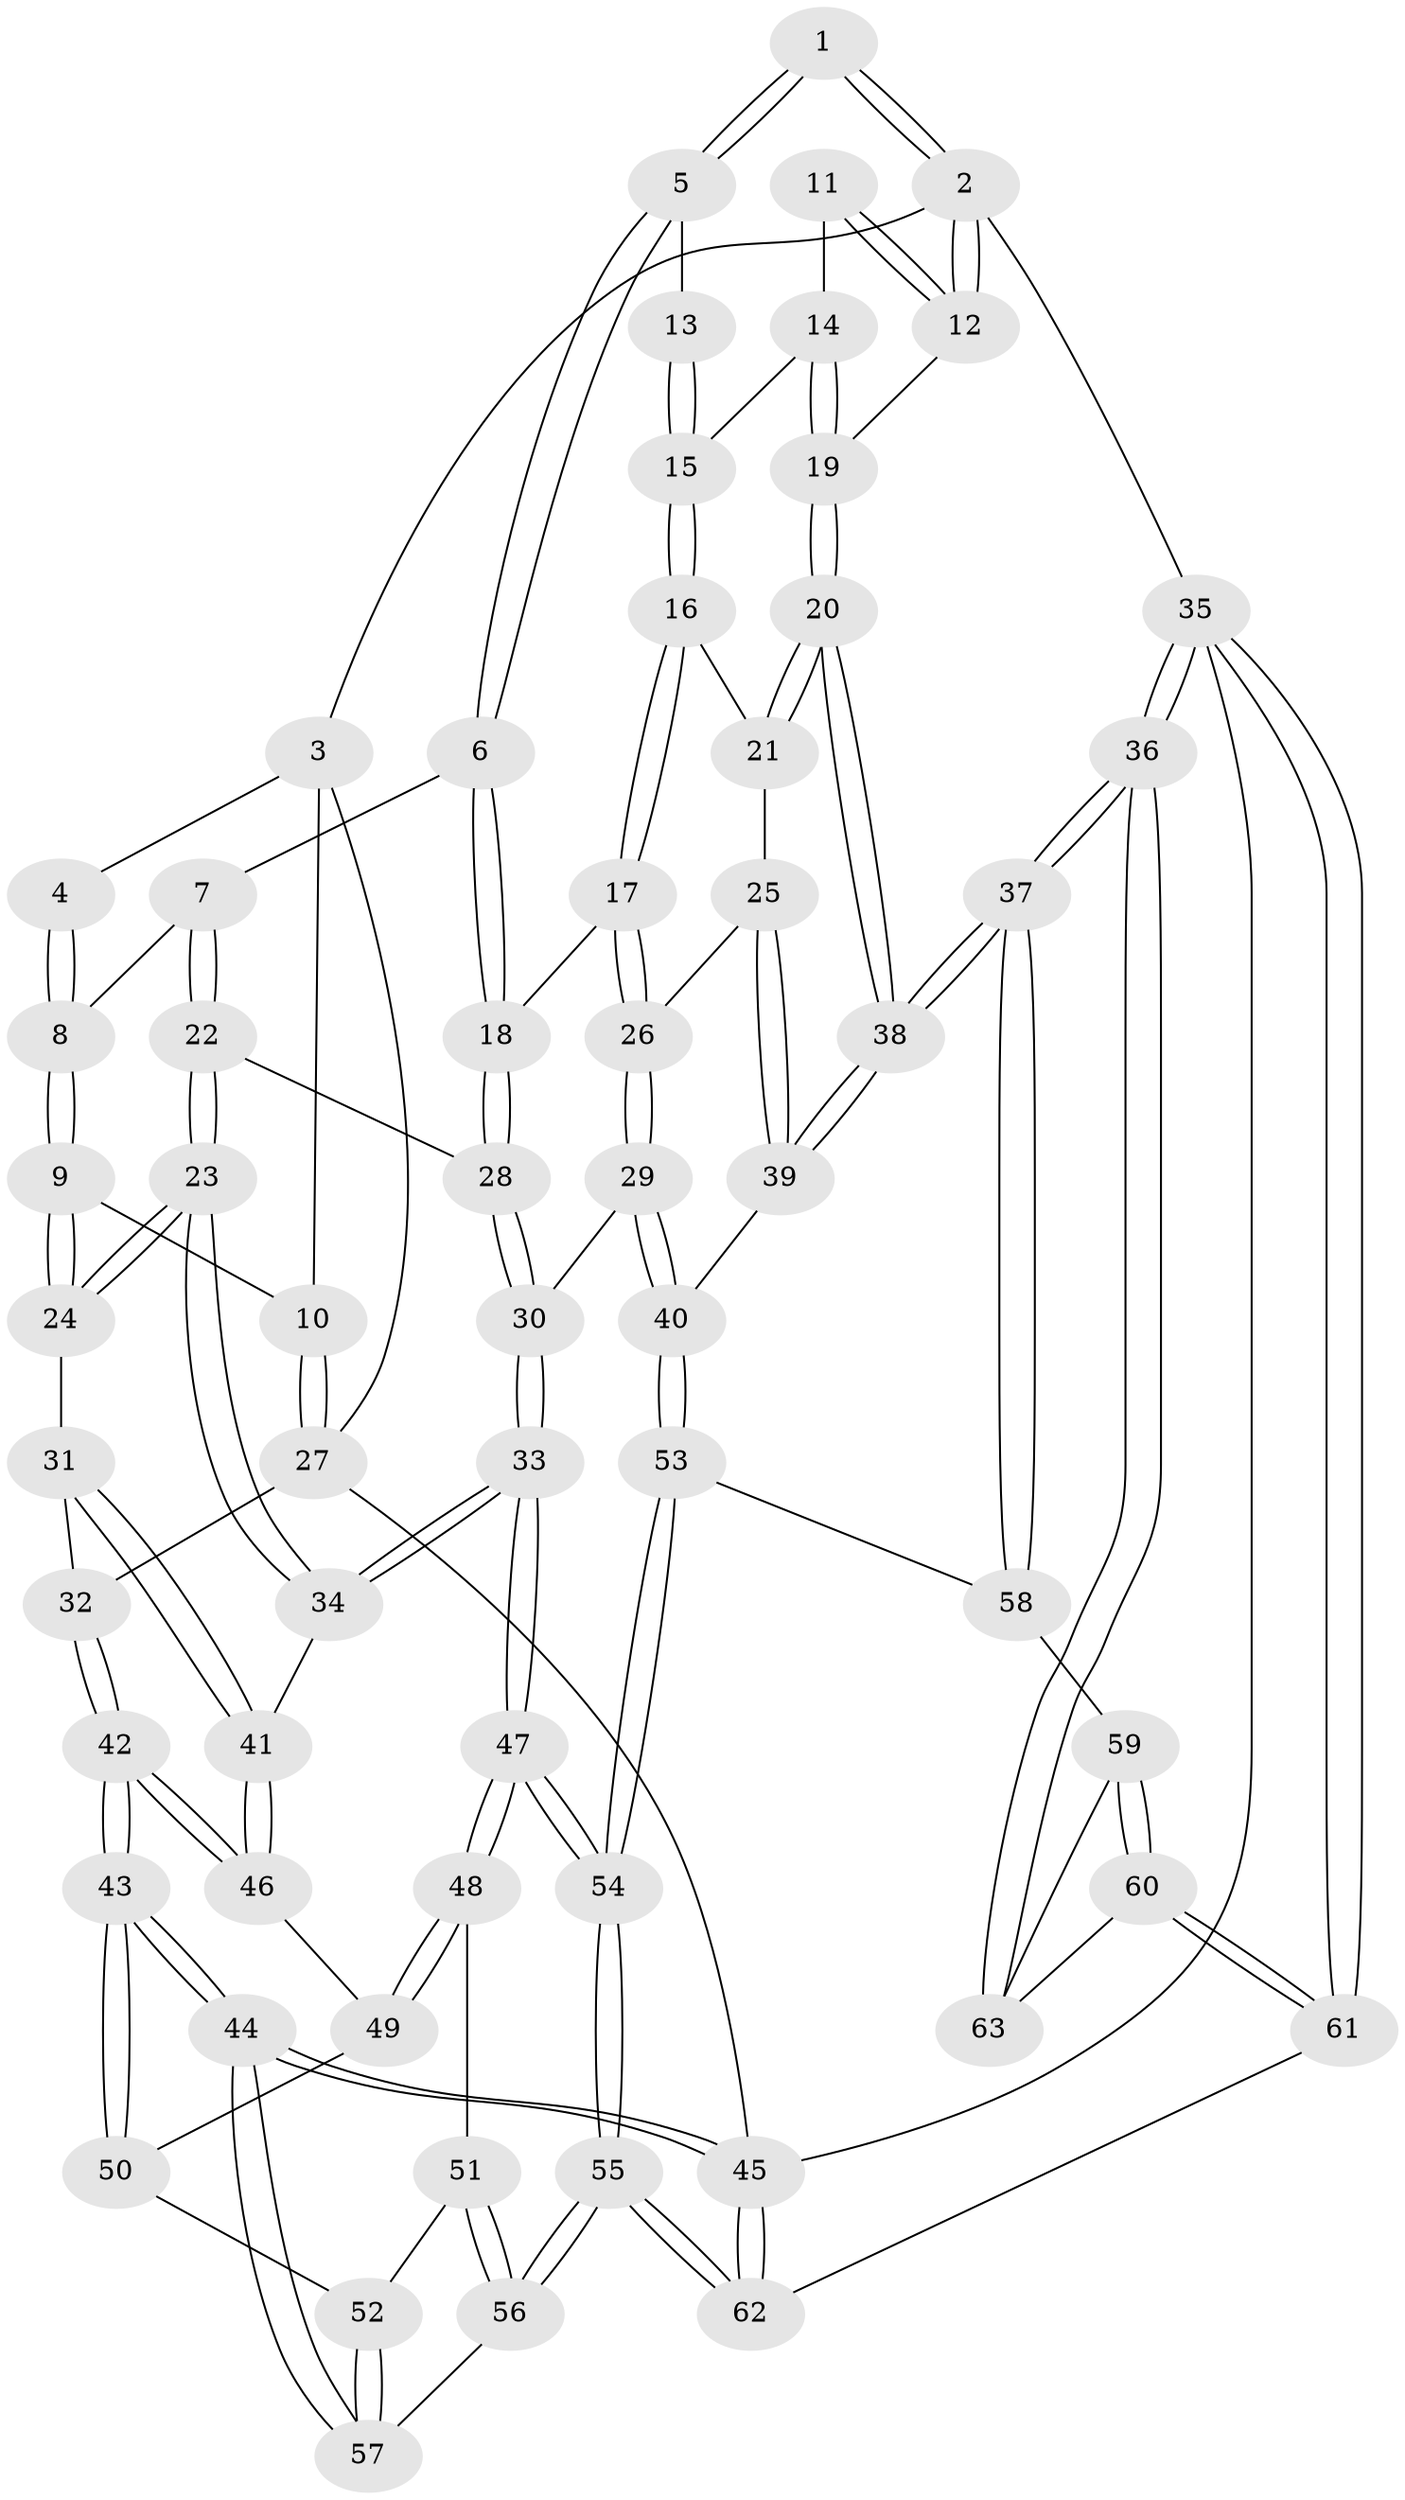 // coarse degree distribution, {4: 0.21052631578947367, 5: 0.21052631578947367, 2: 0.05263157894736842, 3: 0.5263157894736842}
// Generated by graph-tools (version 1.1) at 2025/54/03/04/25 22:54:24]
// undirected, 63 vertices, 154 edges
graph export_dot {
  node [color=gray90,style=filled];
  1 [pos="+0.6616380948238789+0"];
  2 [pos="+1+0"];
  3 [pos="+0.3104372998931251+0"];
  4 [pos="+0.4084746147591105+0"];
  5 [pos="+0.7363418426962197+0.07313068090054595"];
  6 [pos="+0.6289102774224026+0.2282229491543436"];
  7 [pos="+0.5622782973296352+0.21001050068326937"];
  8 [pos="+0.507921312286804+0.1554114624585074"];
  9 [pos="+0.2560437674265765+0.25683063557384816"];
  10 [pos="+0.19420184362156803+0.13510081951164293"];
  11 [pos="+0.8986370883832229+0.07657162793597808"];
  12 [pos="+1+0"];
  13 [pos="+0.7469923031957106+0.07890691394069095"];
  14 [pos="+0.9086015906516557+0.1909290514668391"];
  15 [pos="+0.8544320641705002+0.21513743917821584"];
  16 [pos="+0.8520485282434247+0.23635458930126135"];
  17 [pos="+0.680916690316101+0.29123633230827933"];
  18 [pos="+0.6379124056793913+0.2528697011049715"];
  19 [pos="+1+0.15188960537803342"];
  20 [pos="+1+0.32841043606392883"];
  21 [pos="+0.8610214981957345+0.2637517102936823"];
  22 [pos="+0.3930773995170863+0.3457738840300472"];
  23 [pos="+0.3046748320985034+0.3562853038304437"];
  24 [pos="+0.2662024868528438+0.29893036096580217"];
  25 [pos="+0.8440007001992853+0.394419942887012"];
  26 [pos="+0.7080693478397593+0.33800076172058197"];
  27 [pos="+0+0.21020943808209702"];
  28 [pos="+0.5432021597281504+0.3993107603912357"];
  29 [pos="+0.6245379860123648+0.5505490571444299"];
  30 [pos="+0.5999476144410258+0.5434800929444392"];
  31 [pos="+0.03677385922030655+0.411115584812803"];
  32 [pos="+0+0.36418551689641376"];
  33 [pos="+0.3944913188256006+0.5993981951708134"];
  34 [pos="+0.30254984464966406+0.4516354463897384"];
  35 [pos="+1+1"];
  36 [pos="+1+1"];
  37 [pos="+1+0.6607877279695547"];
  38 [pos="+1+0.6310489911719102"];
  39 [pos="+0.9574561926046388+0.570930720899502"];
  40 [pos="+0.6464300900304589+0.5668504683499689"];
  41 [pos="+0.13259659861213563+0.5467384453371325"];
  42 [pos="+0+0.5885962398407624"];
  43 [pos="+0+0.6737796489786728"];
  44 [pos="+0+0.8918271764051531"];
  45 [pos="+0+1"];
  46 [pos="+0.12784514350815607+0.5564810638779193"];
  47 [pos="+0.3628421270057384+0.7148295543125215"];
  48 [pos="+0.22034526569195764+0.6910899301994722"];
  49 [pos="+0.1298493734247043+0.5778592615387372"];
  50 [pos="+0.09046932935384745+0.6441274109652622"];
  51 [pos="+0.20373842785660679+0.7010863970192152"];
  52 [pos="+0.09200014599675059+0.7185775302316565"];
  53 [pos="+0.6270257042132249+0.7918697999640837"];
  54 [pos="+0.4125090019717036+0.9169778644723551"];
  55 [pos="+0.3899609849570611+0.99240312241922"];
  56 [pos="+0.12723919689175525+0.8380725655619847"];
  57 [pos="+0.022027787064181452+0.8143141479187468"];
  58 [pos="+0.6980536754382817+0.8113068151037078"];
  59 [pos="+0.7284420904403804+0.8838190193401956"];
  60 [pos="+0.6735150042070993+0.9831519824500321"];
  61 [pos="+0.5182550508386214+1"];
  62 [pos="+0.39213863296404644+1"];
  63 [pos="+0.8001610204895215+0.9389818854077808"];
  1 -- 2;
  1 -- 2;
  1 -- 5;
  1 -- 5;
  2 -- 3;
  2 -- 12;
  2 -- 12;
  2 -- 35;
  3 -- 4;
  3 -- 10;
  3 -- 27;
  4 -- 8;
  4 -- 8;
  5 -- 6;
  5 -- 6;
  5 -- 13;
  6 -- 7;
  6 -- 18;
  6 -- 18;
  7 -- 8;
  7 -- 22;
  7 -- 22;
  8 -- 9;
  8 -- 9;
  9 -- 10;
  9 -- 24;
  9 -- 24;
  10 -- 27;
  10 -- 27;
  11 -- 12;
  11 -- 12;
  11 -- 14;
  12 -- 19;
  13 -- 15;
  13 -- 15;
  14 -- 15;
  14 -- 19;
  14 -- 19;
  15 -- 16;
  15 -- 16;
  16 -- 17;
  16 -- 17;
  16 -- 21;
  17 -- 18;
  17 -- 26;
  17 -- 26;
  18 -- 28;
  18 -- 28;
  19 -- 20;
  19 -- 20;
  20 -- 21;
  20 -- 21;
  20 -- 38;
  20 -- 38;
  21 -- 25;
  22 -- 23;
  22 -- 23;
  22 -- 28;
  23 -- 24;
  23 -- 24;
  23 -- 34;
  23 -- 34;
  24 -- 31;
  25 -- 26;
  25 -- 39;
  25 -- 39;
  26 -- 29;
  26 -- 29;
  27 -- 32;
  27 -- 45;
  28 -- 30;
  28 -- 30;
  29 -- 30;
  29 -- 40;
  29 -- 40;
  30 -- 33;
  30 -- 33;
  31 -- 32;
  31 -- 41;
  31 -- 41;
  32 -- 42;
  32 -- 42;
  33 -- 34;
  33 -- 34;
  33 -- 47;
  33 -- 47;
  34 -- 41;
  35 -- 36;
  35 -- 36;
  35 -- 61;
  35 -- 61;
  35 -- 45;
  36 -- 37;
  36 -- 37;
  36 -- 63;
  36 -- 63;
  37 -- 38;
  37 -- 38;
  37 -- 58;
  37 -- 58;
  38 -- 39;
  38 -- 39;
  39 -- 40;
  40 -- 53;
  40 -- 53;
  41 -- 46;
  41 -- 46;
  42 -- 43;
  42 -- 43;
  42 -- 46;
  42 -- 46;
  43 -- 44;
  43 -- 44;
  43 -- 50;
  43 -- 50;
  44 -- 45;
  44 -- 45;
  44 -- 57;
  44 -- 57;
  45 -- 62;
  45 -- 62;
  46 -- 49;
  47 -- 48;
  47 -- 48;
  47 -- 54;
  47 -- 54;
  48 -- 49;
  48 -- 49;
  48 -- 51;
  49 -- 50;
  50 -- 52;
  51 -- 52;
  51 -- 56;
  51 -- 56;
  52 -- 57;
  52 -- 57;
  53 -- 54;
  53 -- 54;
  53 -- 58;
  54 -- 55;
  54 -- 55;
  55 -- 56;
  55 -- 56;
  55 -- 62;
  55 -- 62;
  56 -- 57;
  58 -- 59;
  59 -- 60;
  59 -- 60;
  59 -- 63;
  60 -- 61;
  60 -- 61;
  60 -- 63;
  61 -- 62;
}
